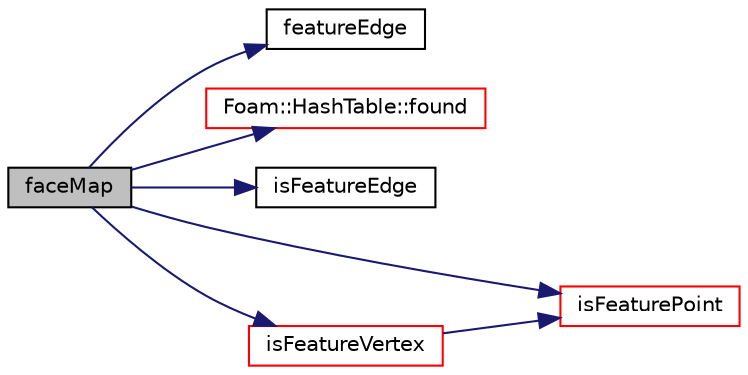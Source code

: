 digraph "faceMap"
{
  bgcolor="transparent";
  edge [fontname="Helvetica",fontsize="10",labelfontname="Helvetica",labelfontsize="10"];
  node [fontname="Helvetica",fontsize="10",shape=record];
  rankdir="LR";
  Node1 [label="faceMap",height=0.2,width=0.4,color="black", fillcolor="grey75", style="filled", fontcolor="black"];
  Node1 -> Node2 [color="midnightblue",fontsize="10",style="solid",fontname="Helvetica"];
  Node2 [label="featureEdge",height=0.2,width=0.4,color="black",URL="$a00215.html#a4490b63310c13097aa3912c1fb09e0cd"];
  Node1 -> Node3 [color="midnightblue",fontsize="10",style="solid",fontname="Helvetica"];
  Node3 [label="Foam::HashTable::found",height=0.2,width=0.4,color="red",URL="$a00984.html#a3df8044b3c7afb4eb62517f64e85eab6",tooltip="Return true if hashedEntry is found in table. "];
  Node1 -> Node4 [color="midnightblue",fontsize="10",style="solid",fontname="Helvetica"];
  Node4 [label="isFeatureEdge",height=0.2,width=0.4,color="black",URL="$a00215.html#acc2cb508f87a1547cb4a2113dc21be5b",tooltip="Is edge a feature edge (uniquely determined since on cell. "];
  Node1 -> Node5 [color="midnightblue",fontsize="10",style="solid",fontname="Helvetica"];
  Node5 [label="isFeaturePoint",height=0.2,width=0.4,color="red",URL="$a00215.html#a0e1817c6e428d30c177e2871368421a9",tooltip="Are two edges connected at feature point? "];
  Node1 -> Node6 [color="midnightblue",fontsize="10",style="solid",fontname="Helvetica"];
  Node6 [label="isFeatureVertex",height=0.2,width=0.4,color="red",URL="$a00215.html#a83c2f0d7c049cb87f518a53e2aab5b31",tooltip="Is vertexI on faceI used by two edges that form feature. "];
  Node6 -> Node5 [color="midnightblue",fontsize="10",style="solid",fontname="Helvetica"];
}
